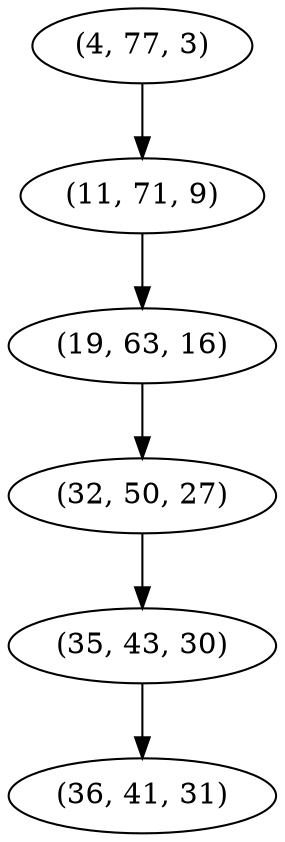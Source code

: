 digraph tree {
    "(4, 77, 3)";
    "(11, 71, 9)";
    "(19, 63, 16)";
    "(32, 50, 27)";
    "(35, 43, 30)";
    "(36, 41, 31)";
    "(4, 77, 3)" -> "(11, 71, 9)";
    "(11, 71, 9)" -> "(19, 63, 16)";
    "(19, 63, 16)" -> "(32, 50, 27)";
    "(32, 50, 27)" -> "(35, 43, 30)";
    "(35, 43, 30)" -> "(36, 41, 31)";
}
